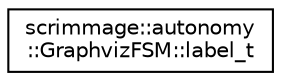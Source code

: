 digraph "Graphical Class Hierarchy"
{
 // LATEX_PDF_SIZE
  edge [fontname="Helvetica",fontsize="10",labelfontname="Helvetica",labelfontsize="10"];
  node [fontname="Helvetica",fontsize="10",shape=record];
  rankdir="LR";
  Node0 [label="scrimmage::autonomy\l::GraphvizFSM::label_t",height=0.2,width=0.4,color="black", fillcolor="white", style="filled",URL="$structscrimmage_1_1autonomy_1_1GraphvizFSM_1_1label__t.html",tooltip=" "];
}

